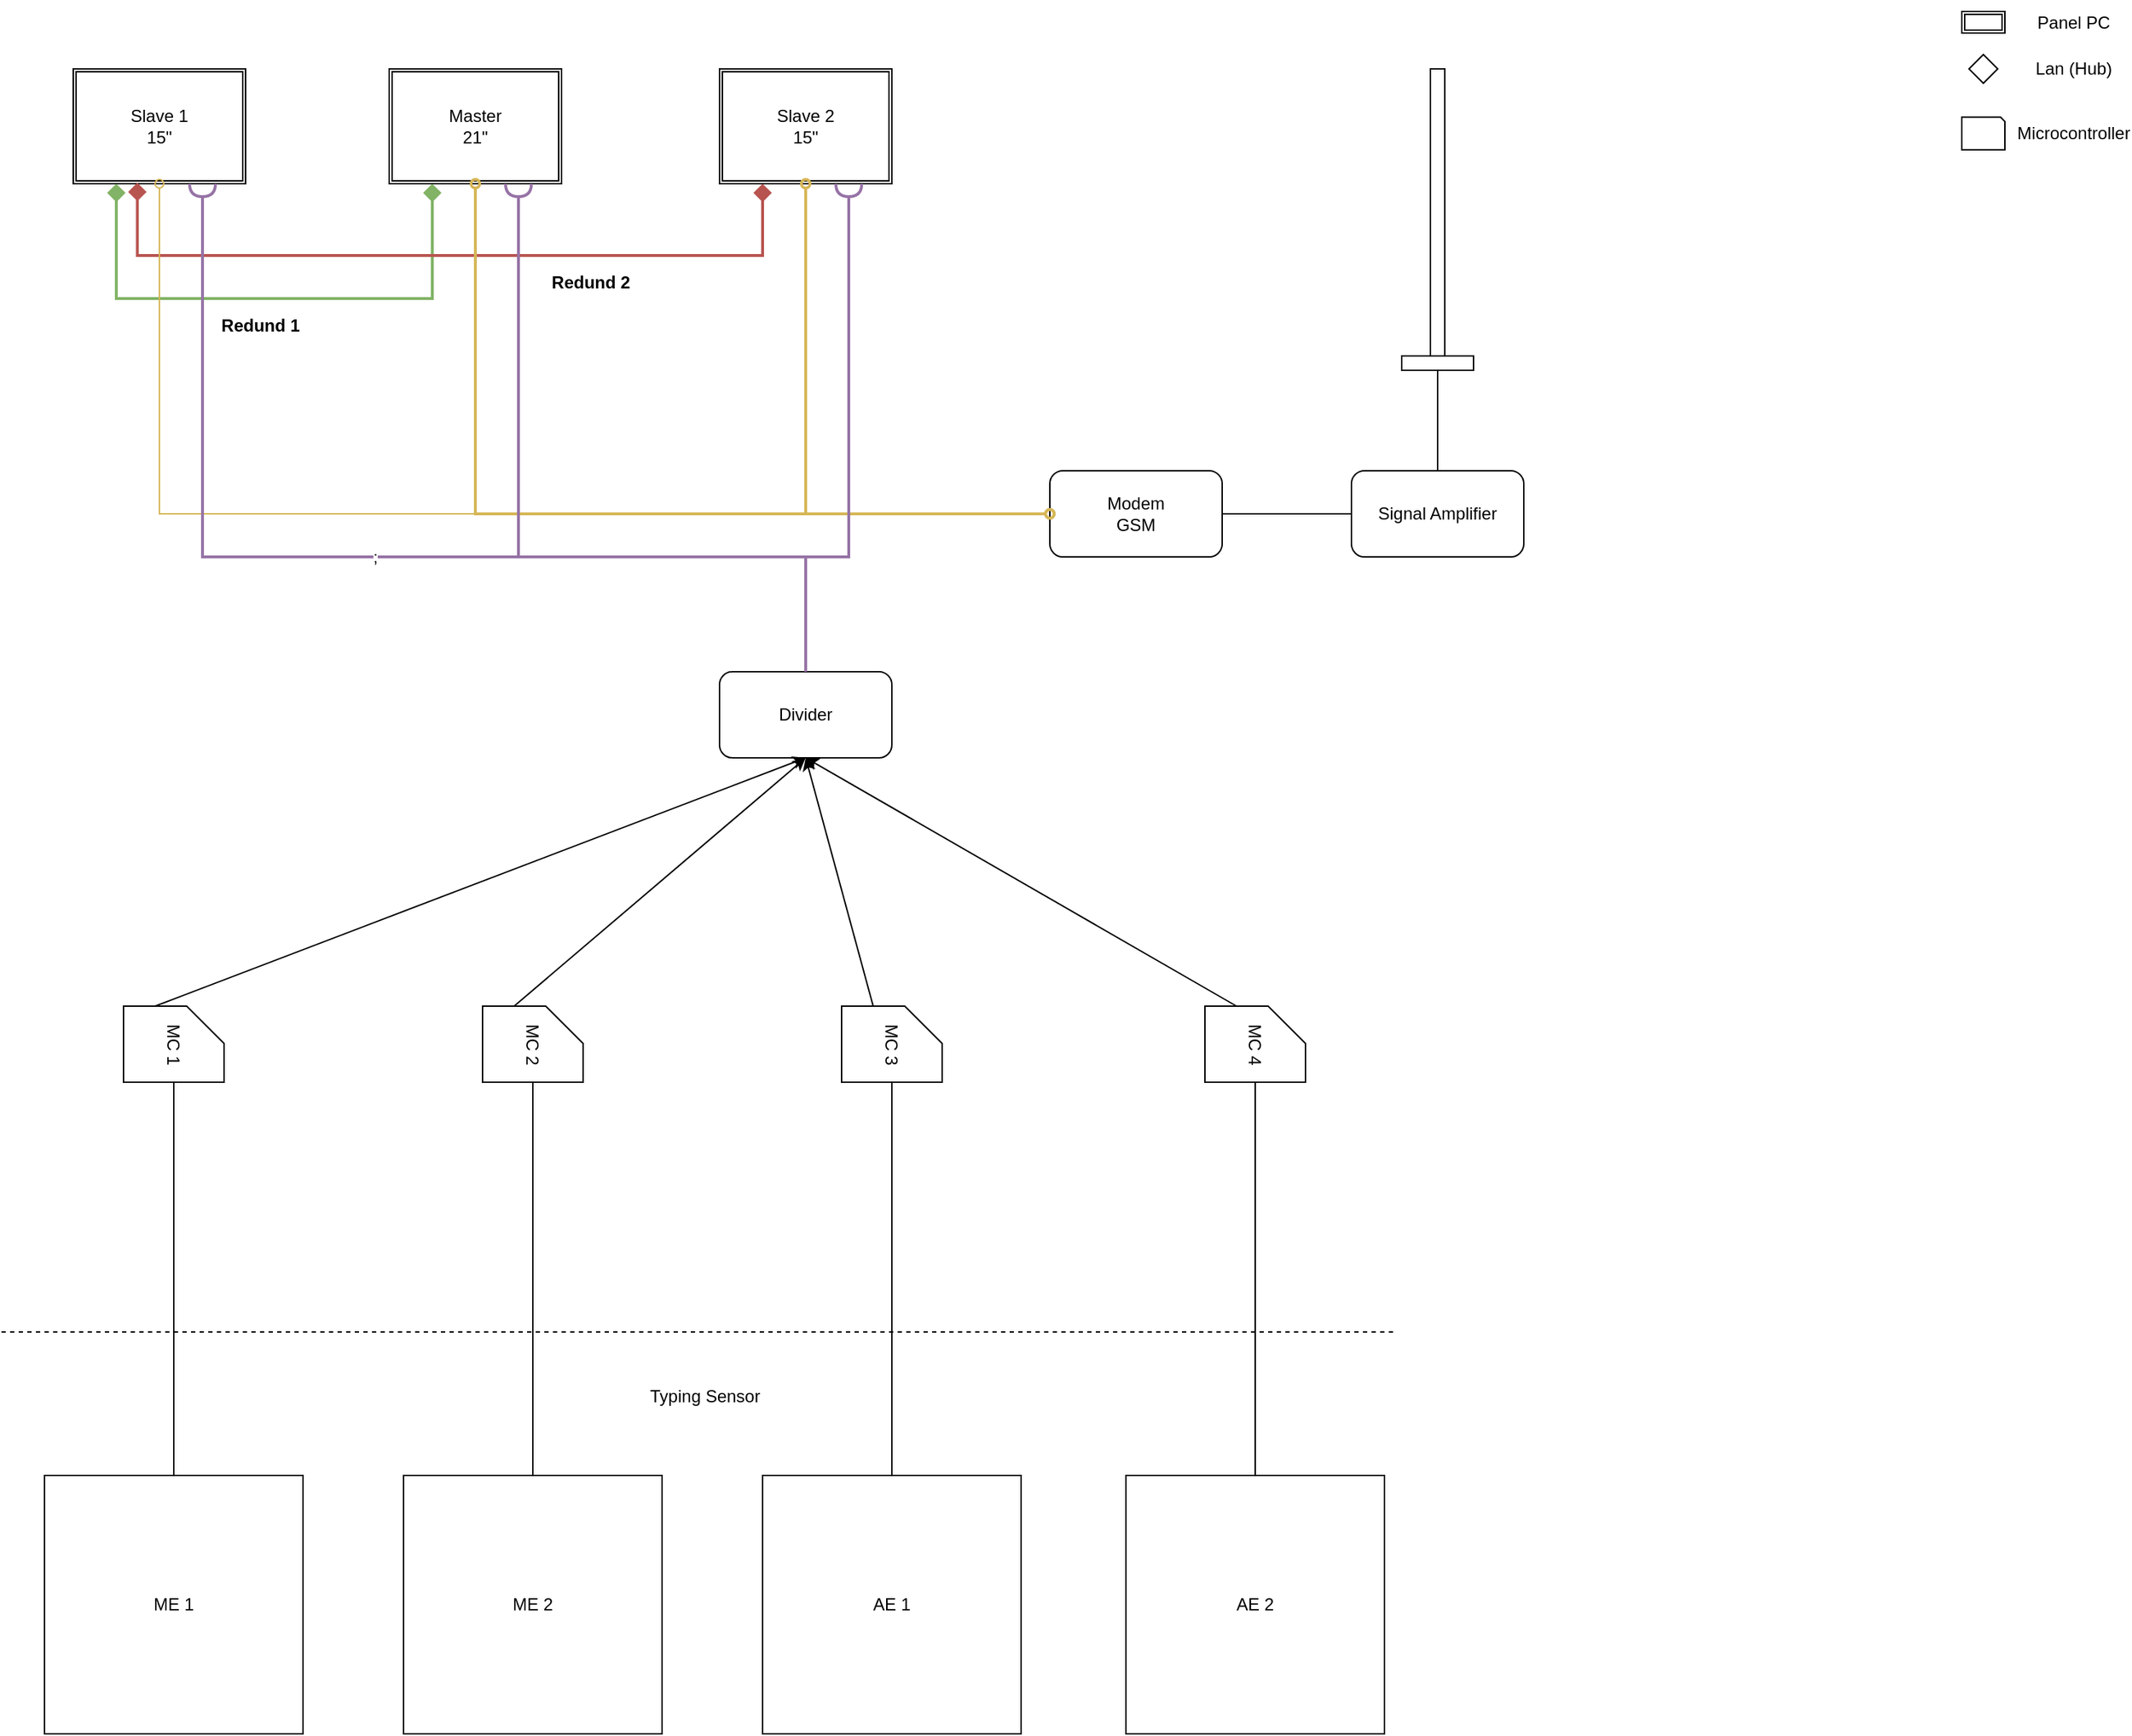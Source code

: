 <mxfile version="21.6.2" type="github">
  <diagram name="Page-1" id="YncP4NfupysjDNeq8Gf2">
    <mxGraphModel dx="2100" dy="1146" grid="1" gridSize="10" guides="1" tooltips="1" connect="1" arrows="1" fold="1" page="1" pageScale="1" pageWidth="850" pageHeight="1100" math="0" shadow="0">
      <root>
        <mxCell id="0" />
        <mxCell id="1" parent="0" />
        <mxCell id="eumnM8MBlZ1zNK_1q4PI-3" value="Slave 1&lt;br&gt;15&quot;" style="shape=ext;double=1;rounded=0;whiteSpace=wrap;html=1;" parent="1" vertex="1">
          <mxGeometry x="80" y="80" width="120" height="80" as="geometry" />
        </mxCell>
        <mxCell id="eumnM8MBlZ1zNK_1q4PI-4" value="Master&lt;br&gt;21&quot;" style="shape=ext;double=1;rounded=0;whiteSpace=wrap;html=1;" parent="1" vertex="1">
          <mxGeometry x="300" y="80" width="120" height="80" as="geometry" />
        </mxCell>
        <mxCell id="eumnM8MBlZ1zNK_1q4PI-5" value="Slave 2&lt;br&gt;15&quot;" style="shape=ext;double=1;rounded=0;whiteSpace=wrap;html=1;" parent="1" vertex="1">
          <mxGeometry x="530" y="80" width="120" height="80" as="geometry" />
        </mxCell>
        <mxCell id="eumnM8MBlZ1zNK_1q4PI-7" value="" style="edgeStyle=elbowEdgeStyle;elbow=vertical;endArrow=diamond;html=1;curved=0;rounded=0;endSize=8;startSize=8;entryX=0.25;entryY=1;entryDx=0;entryDy=0;exitX=0.25;exitY=1;exitDx=0;exitDy=0;endFill=1;startArrow=diamond;startFill=1;fillColor=#d5e8d4;strokeColor=#82b366;strokeWidth=2;" parent="1" source="eumnM8MBlZ1zNK_1q4PI-4" target="eumnM8MBlZ1zNK_1q4PI-3" edge="1">
          <mxGeometry width="50" height="50" relative="1" as="geometry">
            <mxPoint x="330" y="310" as="sourcePoint" />
            <mxPoint x="90.0" y="270" as="targetPoint" />
            <Array as="points">
              <mxPoint x="210" y="240" />
            </Array>
          </mxGeometry>
        </mxCell>
        <mxCell id="eumnM8MBlZ1zNK_1q4PI-8" value="" style="edgeStyle=elbowEdgeStyle;elbow=vertical;endArrow=diamond;html=1;curved=0;rounded=0;endSize=8;startSize=8;exitX=0.372;exitY=0.991;exitDx=0;exitDy=0;entryX=0.25;entryY=1;entryDx=0;entryDy=0;fillColor=#f8cecc;strokeColor=#b85450;strokeWidth=2;endFill=1;startArrow=diamond;startFill=1;exitPerimeter=0;" parent="1" source="eumnM8MBlZ1zNK_1q4PI-3" target="eumnM8MBlZ1zNK_1q4PI-5" edge="1">
          <mxGeometry width="50" height="50" relative="1" as="geometry">
            <mxPoint x="400" y="320" as="sourcePoint" />
            <mxPoint x="550" y="270" as="targetPoint" />
            <Array as="points">
              <mxPoint x="360" y="210" />
            </Array>
          </mxGeometry>
        </mxCell>
        <mxCell id="eumnM8MBlZ1zNK_1q4PI-9" value="&lt;font style=&quot;font-size: 12px;&quot;&gt;Redund 2&lt;/font&gt;" style="text;strokeColor=none;fillColor=none;html=1;fontSize=24;fontStyle=1;verticalAlign=middle;align=center;" parent="1" vertex="1">
          <mxGeometry x="390" y="210" width="100" height="30" as="geometry" />
        </mxCell>
        <mxCell id="eumnM8MBlZ1zNK_1q4PI-10" value="&lt;font style=&quot;font-size: 12px;&quot;&gt;Redund 1&lt;/font&gt;" style="text;strokeColor=none;fillColor=none;html=1;fontSize=24;fontStyle=1;verticalAlign=middle;align=center;" parent="1" vertex="1">
          <mxGeometry x="160" y="240" width="100" height="30" as="geometry" />
        </mxCell>
        <mxCell id="eumnM8MBlZ1zNK_1q4PI-11" value="" style="rhombus;whiteSpace=wrap;html=1;" parent="1" vertex="1">
          <mxGeometry x="1400" y="70" width="20" height="20" as="geometry" />
        </mxCell>
        <mxCell id="eumnM8MBlZ1zNK_1q4PI-12" value="Lan (Hub)" style="text;html=1;strokeColor=none;fillColor=none;align=center;verticalAlign=middle;whiteSpace=wrap;rounded=0;" parent="1" vertex="1">
          <mxGeometry x="1443" y="65" width="60" height="30" as="geometry" />
        </mxCell>
        <mxCell id="eumnM8MBlZ1zNK_1q4PI-13" value="" style="shape=ext;double=1;rounded=0;whiteSpace=wrap;html=1;" parent="1" vertex="1">
          <mxGeometry x="1395" y="40" width="30" height="15" as="geometry" />
        </mxCell>
        <mxCell id="eumnM8MBlZ1zNK_1q4PI-14" value="Panel PC" style="text;html=1;strokeColor=none;fillColor=none;align=center;verticalAlign=middle;whiteSpace=wrap;rounded=0;" parent="1" vertex="1">
          <mxGeometry x="1443" y="32.5" width="60" height="30" as="geometry" />
        </mxCell>
        <mxCell id="FYh3mdxSfB-XEif9Ou9E-1" value="MC 1" style="shape=card;whiteSpace=wrap;html=1;rotation=90;size=26;" vertex="1" parent="1">
          <mxGeometry x="123.5" y="724.5" width="53" height="70" as="geometry" />
        </mxCell>
        <mxCell id="FYh3mdxSfB-XEif9Ou9E-2" value="MC 2" style="shape=card;whiteSpace=wrap;html=1;rotation=90;size=26;" vertex="1" parent="1">
          <mxGeometry x="373.5" y="724.5" width="53" height="70" as="geometry" />
        </mxCell>
        <mxCell id="FYh3mdxSfB-XEif9Ou9E-3" value="MC 3" style="shape=card;whiteSpace=wrap;html=1;rotation=90;size=26;" vertex="1" parent="1">
          <mxGeometry x="623.5" y="724.5" width="53" height="70" as="geometry" />
        </mxCell>
        <mxCell id="FYh3mdxSfB-XEif9Ou9E-4" value="MC 4" style="shape=card;whiteSpace=wrap;html=1;rotation=90;size=26;" vertex="1" parent="1">
          <mxGeometry x="876.5" y="724.5" width="53" height="70" as="geometry" />
        </mxCell>
        <mxCell id="FYh3mdxSfB-XEif9Ou9E-6" value="" style="shape=card;whiteSpace=wrap;html=1;rotation=90;size=3;" vertex="1" parent="1">
          <mxGeometry x="1398.64" y="110" width="22.71" height="30" as="geometry" />
        </mxCell>
        <mxCell id="FYh3mdxSfB-XEif9Ou9E-7" value="Microcontroller" style="text;html=1;strokeColor=none;fillColor=none;align=center;verticalAlign=middle;whiteSpace=wrap;rounded=0;" vertex="1" parent="1">
          <mxGeometry x="1443" y="110" width="60" height="30" as="geometry" />
        </mxCell>
        <mxCell id="FYh3mdxSfB-XEif9Ou9E-10" value="ME 1" style="whiteSpace=wrap;html=1;aspect=fixed;" vertex="1" parent="1">
          <mxGeometry x="60" y="1060" width="180" height="180" as="geometry" />
        </mxCell>
        <mxCell id="FYh3mdxSfB-XEif9Ou9E-11" value="ME 2" style="whiteSpace=wrap;html=1;aspect=fixed;" vertex="1" parent="1">
          <mxGeometry x="310" y="1060" width="180" height="180" as="geometry" />
        </mxCell>
        <mxCell id="FYh3mdxSfB-XEif9Ou9E-12" value="AE 1" style="whiteSpace=wrap;html=1;aspect=fixed;" vertex="1" parent="1">
          <mxGeometry x="560" y="1060" width="180" height="180" as="geometry" />
        </mxCell>
        <mxCell id="FYh3mdxSfB-XEif9Ou9E-13" value="AE 2" style="whiteSpace=wrap;html=1;aspect=fixed;" vertex="1" parent="1">
          <mxGeometry x="813" y="1060" width="180" height="180" as="geometry" />
        </mxCell>
        <mxCell id="FYh3mdxSfB-XEif9Ou9E-14" value="" style="endArrow=none;html=1;rounded=0;exitX=0.5;exitY=0;exitDx=0;exitDy=0;entryX=1;entryY=0.5;entryDx=0;entryDy=0;entryPerimeter=0;" edge="1" parent="1" source="FYh3mdxSfB-XEif9Ou9E-10" target="FYh3mdxSfB-XEif9Ou9E-1">
          <mxGeometry width="50" height="50" relative="1" as="geometry">
            <mxPoint x="570" y="880" as="sourcePoint" />
            <mxPoint x="620" y="830" as="targetPoint" />
          </mxGeometry>
        </mxCell>
        <mxCell id="FYh3mdxSfB-XEif9Ou9E-15" value="" style="endArrow=none;html=1;rounded=0;entryX=1;entryY=0.5;entryDx=0;entryDy=0;entryPerimeter=0;exitX=0.5;exitY=0;exitDx=0;exitDy=0;" edge="1" parent="1" source="FYh3mdxSfB-XEif9Ou9E-11" target="FYh3mdxSfB-XEif9Ou9E-2">
          <mxGeometry width="50" height="50" relative="1" as="geometry">
            <mxPoint x="570" y="880" as="sourcePoint" />
            <mxPoint x="620" y="830" as="targetPoint" />
          </mxGeometry>
        </mxCell>
        <mxCell id="FYh3mdxSfB-XEif9Ou9E-16" value="" style="endArrow=none;html=1;rounded=0;entryX=1;entryY=0.5;entryDx=0;entryDy=0;entryPerimeter=0;exitX=0.5;exitY=0;exitDx=0;exitDy=0;" edge="1" parent="1" source="FYh3mdxSfB-XEif9Ou9E-12" target="FYh3mdxSfB-XEif9Ou9E-3">
          <mxGeometry width="50" height="50" relative="1" as="geometry">
            <mxPoint x="570" y="880" as="sourcePoint" />
            <mxPoint x="620" y="830" as="targetPoint" />
          </mxGeometry>
        </mxCell>
        <mxCell id="FYh3mdxSfB-XEif9Ou9E-17" value="" style="endArrow=none;html=1;rounded=0;entryX=1;entryY=0.5;entryDx=0;entryDy=0;entryPerimeter=0;exitX=0.5;exitY=0;exitDx=0;exitDy=0;" edge="1" parent="1" source="FYh3mdxSfB-XEif9Ou9E-13" target="FYh3mdxSfB-XEif9Ou9E-4">
          <mxGeometry width="50" height="50" relative="1" as="geometry">
            <mxPoint x="570" y="880" as="sourcePoint" />
            <mxPoint x="620" y="830" as="targetPoint" />
          </mxGeometry>
        </mxCell>
        <mxCell id="FYh3mdxSfB-XEif9Ou9E-19" value="Modem&lt;br&gt;GSM" style="rounded=1;whiteSpace=wrap;html=1;" vertex="1" parent="1">
          <mxGeometry x="760" y="360" width="120" height="60" as="geometry" />
        </mxCell>
        <mxCell id="FYh3mdxSfB-XEif9Ou9E-21" value="" style="rounded=0;whiteSpace=wrap;html=1;" vertex="1" parent="1">
          <mxGeometry x="1025" y="80" width="10" height="200" as="geometry" />
        </mxCell>
        <mxCell id="FYh3mdxSfB-XEif9Ou9E-22" value="" style="rounded=0;whiteSpace=wrap;html=1;" vertex="1" parent="1">
          <mxGeometry x="1005" y="280" width="50" height="10" as="geometry" />
        </mxCell>
        <mxCell id="FYh3mdxSfB-XEif9Ou9E-24" value="" style="endArrow=oval;html=1;rounded=0;exitX=0.5;exitY=1;exitDx=0;exitDy=0;fillColor=#fff2cc;strokeColor=#d6b656;endFill=0;startArrow=oval;startFill=0;strokeWidth=2;" edge="1" parent="1" source="eumnM8MBlZ1zNK_1q4PI-5" target="FYh3mdxSfB-XEif9Ou9E-19">
          <mxGeometry width="50" height="50" relative="1" as="geometry">
            <mxPoint x="710" y="420" as="sourcePoint" />
            <mxPoint x="760" y="370" as="targetPoint" />
            <Array as="points">
              <mxPoint x="590" y="390" />
            </Array>
          </mxGeometry>
        </mxCell>
        <mxCell id="FYh3mdxSfB-XEif9Ou9E-25" value="" style="endArrow=oval;html=1;rounded=0;exitX=0.5;exitY=1;exitDx=0;exitDy=0;entryX=0;entryY=0.5;entryDx=0;entryDy=0;fillColor=#fff2cc;strokeColor=#d6b656;endFill=0;startArrow=oval;startFill=0;" edge="1" parent="1" source="eumnM8MBlZ1zNK_1q4PI-3" target="FYh3mdxSfB-XEif9Ou9E-19">
          <mxGeometry width="50" height="50" relative="1" as="geometry">
            <mxPoint x="540" y="410" as="sourcePoint" />
            <mxPoint x="590" y="360" as="targetPoint" />
            <Array as="points">
              <mxPoint x="140" y="390" />
            </Array>
          </mxGeometry>
        </mxCell>
        <mxCell id="FYh3mdxSfB-XEif9Ou9E-26" value="" style="endArrow=oval;startArrow=oval;html=1;rounded=0;exitX=0.5;exitY=1;exitDx=0;exitDy=0;fillColor=#fff2cc;strokeColor=#d6b656;strokeWidth=2;endFill=0;startFill=0;entryX=0;entryY=0.5;entryDx=0;entryDy=0;" edge="1" parent="1" source="eumnM8MBlZ1zNK_1q4PI-4" target="FYh3mdxSfB-XEif9Ou9E-19">
          <mxGeometry width="50" height="50" relative="1" as="geometry">
            <mxPoint x="540" y="410" as="sourcePoint" />
            <mxPoint x="1050" y="390" as="targetPoint" />
            <Array as="points">
              <mxPoint x="360" y="390" />
            </Array>
          </mxGeometry>
        </mxCell>
        <mxCell id="FYh3mdxSfB-XEif9Ou9E-27" value="Signal Amplifier" style="rounded=1;whiteSpace=wrap;html=1;" vertex="1" parent="1">
          <mxGeometry x="970" y="360" width="120" height="60" as="geometry" />
        </mxCell>
        <mxCell id="FYh3mdxSfB-XEif9Ou9E-28" value="" style="endArrow=none;html=1;rounded=0;entryX=0;entryY=0.5;entryDx=0;entryDy=0;exitX=1;exitY=0.5;exitDx=0;exitDy=0;" edge="1" parent="1" source="FYh3mdxSfB-XEif9Ou9E-19" target="FYh3mdxSfB-XEif9Ou9E-27">
          <mxGeometry width="50" height="50" relative="1" as="geometry">
            <mxPoint x="730" y="350" as="sourcePoint" />
            <mxPoint x="780" y="300" as="targetPoint" />
          </mxGeometry>
        </mxCell>
        <mxCell id="FYh3mdxSfB-XEif9Ou9E-29" value="" style="endArrow=none;html=1;rounded=0;entryX=0.5;entryY=1;entryDx=0;entryDy=0;exitX=0.5;exitY=0;exitDx=0;exitDy=0;" edge="1" parent="1" source="FYh3mdxSfB-XEif9Ou9E-27" target="FYh3mdxSfB-XEif9Ou9E-22">
          <mxGeometry width="50" height="50" relative="1" as="geometry">
            <mxPoint x="760" y="250" as="sourcePoint" />
            <mxPoint x="810" y="200" as="targetPoint" />
          </mxGeometry>
        </mxCell>
        <mxCell id="FYh3mdxSfB-XEif9Ou9E-30" value="Divider" style="rounded=1;whiteSpace=wrap;html=1;" vertex="1" parent="1">
          <mxGeometry x="530" y="500" width="120" height="60" as="geometry" />
        </mxCell>
        <mxCell id="FYh3mdxSfB-XEif9Ou9E-31" value="Typing Sensor" style="text;html=1;strokeColor=none;fillColor=none;align=center;verticalAlign=middle;whiteSpace=wrap;rounded=0;" vertex="1" parent="1">
          <mxGeometry x="450" y="990" width="140" height="30" as="geometry" />
        </mxCell>
        <mxCell id="FYh3mdxSfB-XEif9Ou9E-32" value="" style="endArrow=none;dashed=1;html=1;rounded=0;" edge="1" parent="1">
          <mxGeometry width="50" height="50" relative="1" as="geometry">
            <mxPoint x="30" y="960" as="sourcePoint" />
            <mxPoint x="1000" y="960" as="targetPoint" />
          </mxGeometry>
        </mxCell>
        <mxCell id="FYh3mdxSfB-XEif9Ou9E-33" value="" style="endArrow=classic;html=1;rounded=0;exitX=0;exitY=0;exitDx=0;exitDy=48;exitPerimeter=0;entryX=0.5;entryY=1;entryDx=0;entryDy=0;" edge="1" parent="1" source="FYh3mdxSfB-XEif9Ou9E-1" target="FYh3mdxSfB-XEif9Ou9E-30">
          <mxGeometry width="50" height="50" relative="1" as="geometry">
            <mxPoint x="570" y="580" as="sourcePoint" />
            <mxPoint x="620" y="530" as="targetPoint" />
          </mxGeometry>
        </mxCell>
        <mxCell id="FYh3mdxSfB-XEif9Ou9E-34" value="" style="endArrow=classic;html=1;rounded=0;exitX=0;exitY=0;exitDx=0;exitDy=48;exitPerimeter=0;entryX=0.5;entryY=1;entryDx=0;entryDy=0;" edge="1" parent="1" source="FYh3mdxSfB-XEif9Ou9E-2" target="FYh3mdxSfB-XEif9Ou9E-30">
          <mxGeometry width="50" height="50" relative="1" as="geometry">
            <mxPoint x="147" y="743" as="sourcePoint" />
            <mxPoint x="600" y="570" as="targetPoint" />
          </mxGeometry>
        </mxCell>
        <mxCell id="FYh3mdxSfB-XEif9Ou9E-35" value="" style="endArrow=classic;html=1;rounded=0;exitX=0;exitY=0;exitDx=0;exitDy=48;exitPerimeter=0;entryX=0.5;entryY=1;entryDx=0;entryDy=0;" edge="1" parent="1" source="FYh3mdxSfB-XEif9Ou9E-3" target="FYh3mdxSfB-XEif9Ou9E-30">
          <mxGeometry width="50" height="50" relative="1" as="geometry">
            <mxPoint x="157" y="753" as="sourcePoint" />
            <mxPoint x="610" y="580" as="targetPoint" />
          </mxGeometry>
        </mxCell>
        <mxCell id="FYh3mdxSfB-XEif9Ou9E-36" value="" style="endArrow=classic;html=1;rounded=0;exitX=0;exitY=0;exitDx=0;exitDy=48;exitPerimeter=0;entryX=0.5;entryY=1;entryDx=0;entryDy=0;" edge="1" parent="1" source="FYh3mdxSfB-XEif9Ou9E-4" target="FYh3mdxSfB-XEif9Ou9E-30">
          <mxGeometry width="50" height="50" relative="1" as="geometry">
            <mxPoint x="167" y="763" as="sourcePoint" />
            <mxPoint x="620" y="590" as="targetPoint" />
          </mxGeometry>
        </mxCell>
        <mxCell id="FYh3mdxSfB-XEif9Ou9E-37" value="" style="endArrow=halfCircle;html=1;rounded=0;exitX=0.5;exitY=0;exitDx=0;exitDy=0;entryX=0.75;entryY=1;entryDx=0;entryDy=0;endFill=0;strokeWidth=2;fillColor=#e1d5e7;strokeColor=#9673a6;" edge="1" parent="1" source="FYh3mdxSfB-XEif9Ou9E-30" target="eumnM8MBlZ1zNK_1q4PI-5">
          <mxGeometry width="50" height="50" relative="1" as="geometry">
            <mxPoint x="570" y="480" as="sourcePoint" />
            <mxPoint x="620" y="430" as="targetPoint" />
            <Array as="points">
              <mxPoint x="590" y="420" />
              <mxPoint x="620" y="420" />
            </Array>
          </mxGeometry>
        </mxCell>
        <mxCell id="FYh3mdxSfB-XEif9Ou9E-38" value="" style="endArrow=halfCircle;html=1;rounded=0;entryX=0.75;entryY=1;entryDx=0;entryDy=0;endFill=0;strokeWidth=2;fillColor=#e1d5e7;strokeColor=#9673a6;exitX=0.5;exitY=0;exitDx=0;exitDy=0;" edge="1" parent="1" source="FYh3mdxSfB-XEif9Ou9E-30" target="eumnM8MBlZ1zNK_1q4PI-4">
          <mxGeometry width="50" height="50" relative="1" as="geometry">
            <mxPoint x="680" y="490" as="sourcePoint" />
            <mxPoint x="630" y="170" as="targetPoint" />
            <Array as="points">
              <mxPoint x="590" y="420" />
              <mxPoint x="390" y="420" />
            </Array>
          </mxGeometry>
        </mxCell>
        <mxCell id="FYh3mdxSfB-XEif9Ou9E-39" value=";" style="endArrow=halfCircle;html=1;rounded=0;entryX=0.75;entryY=1;entryDx=0;entryDy=0;endFill=0;strokeWidth=2;fillColor=#e1d5e7;strokeColor=#9673a6;exitX=0.5;exitY=0;exitDx=0;exitDy=0;" edge="1" parent="1" source="FYh3mdxSfB-XEif9Ou9E-30" target="eumnM8MBlZ1zNK_1q4PI-3">
          <mxGeometry width="50" height="50" relative="1" as="geometry">
            <mxPoint x="650" y="480" as="sourcePoint" />
            <mxPoint x="400" y="170" as="targetPoint" />
            <Array as="points">
              <mxPoint x="590" y="420" />
              <mxPoint x="170" y="420" />
            </Array>
          </mxGeometry>
        </mxCell>
      </root>
    </mxGraphModel>
  </diagram>
</mxfile>

